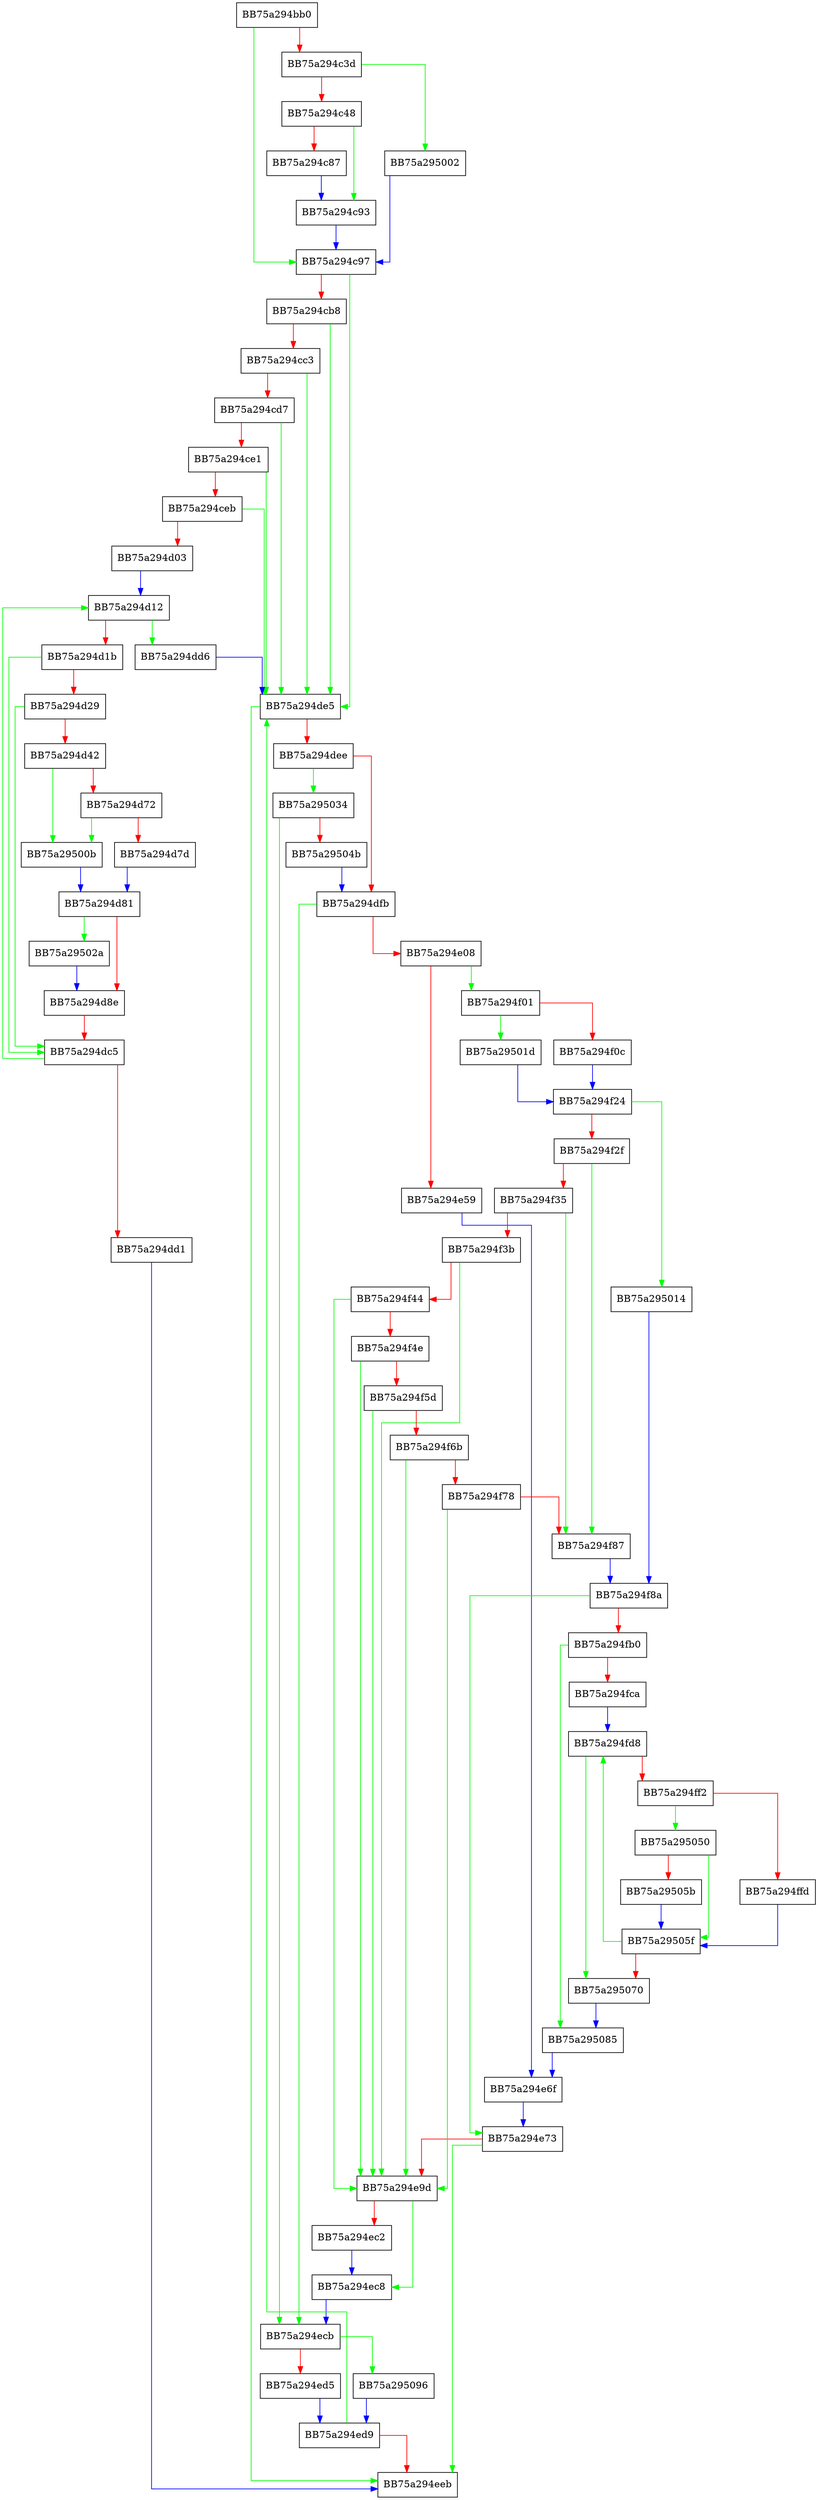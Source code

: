 digraph whereLoopAddBtree {
  node [shape="box"];
  graph [splines=ortho];
  BB75a294bb0 -> BB75a294c97 [color="green"];
  BB75a294bb0 -> BB75a294c3d [color="red"];
  BB75a294c3d -> BB75a295002 [color="green"];
  BB75a294c3d -> BB75a294c48 [color="red"];
  BB75a294c48 -> BB75a294c93 [color="green"];
  BB75a294c48 -> BB75a294c87 [color="red"];
  BB75a294c87 -> BB75a294c93 [color="blue"];
  BB75a294c93 -> BB75a294c97 [color="blue"];
  BB75a294c97 -> BB75a294de5 [color="green"];
  BB75a294c97 -> BB75a294cb8 [color="red"];
  BB75a294cb8 -> BB75a294de5 [color="green"];
  BB75a294cb8 -> BB75a294cc3 [color="red"];
  BB75a294cc3 -> BB75a294de5 [color="green"];
  BB75a294cc3 -> BB75a294cd7 [color="red"];
  BB75a294cd7 -> BB75a294de5 [color="green"];
  BB75a294cd7 -> BB75a294ce1 [color="red"];
  BB75a294ce1 -> BB75a294de5 [color="green"];
  BB75a294ce1 -> BB75a294ceb [color="red"];
  BB75a294ceb -> BB75a294de5 [color="green"];
  BB75a294ceb -> BB75a294d03 [color="red"];
  BB75a294d03 -> BB75a294d12 [color="blue"];
  BB75a294d12 -> BB75a294dd6 [color="green"];
  BB75a294d12 -> BB75a294d1b [color="red"];
  BB75a294d1b -> BB75a294dc5 [color="green"];
  BB75a294d1b -> BB75a294d29 [color="red"];
  BB75a294d29 -> BB75a294dc5 [color="green"];
  BB75a294d29 -> BB75a294d42 [color="red"];
  BB75a294d42 -> BB75a29500b [color="green"];
  BB75a294d42 -> BB75a294d72 [color="red"];
  BB75a294d72 -> BB75a29500b [color="green"];
  BB75a294d72 -> BB75a294d7d [color="red"];
  BB75a294d7d -> BB75a294d81 [color="blue"];
  BB75a294d81 -> BB75a29502a [color="green"];
  BB75a294d81 -> BB75a294d8e [color="red"];
  BB75a294d8e -> BB75a294dc5 [color="red"];
  BB75a294dc5 -> BB75a294d12 [color="green"];
  BB75a294dc5 -> BB75a294dd1 [color="red"];
  BB75a294dd1 -> BB75a294eeb [color="blue"];
  BB75a294dd6 -> BB75a294de5 [color="blue"];
  BB75a294de5 -> BB75a294eeb [color="green"];
  BB75a294de5 -> BB75a294dee [color="red"];
  BB75a294dee -> BB75a295034 [color="green"];
  BB75a294dee -> BB75a294dfb [color="red"];
  BB75a294dfb -> BB75a294ecb [color="green"];
  BB75a294dfb -> BB75a294e08 [color="red"];
  BB75a294e08 -> BB75a294f01 [color="green"];
  BB75a294e08 -> BB75a294e59 [color="red"];
  BB75a294e59 -> BB75a294e6f [color="blue"];
  BB75a294e6f -> BB75a294e73 [color="blue"];
  BB75a294e73 -> BB75a294eeb [color="green"];
  BB75a294e73 -> BB75a294e9d [color="red"];
  BB75a294e9d -> BB75a294ec8 [color="green"];
  BB75a294e9d -> BB75a294ec2 [color="red"];
  BB75a294ec2 -> BB75a294ec8 [color="blue"];
  BB75a294ec8 -> BB75a294ecb [color="blue"];
  BB75a294ecb -> BB75a295096 [color="green"];
  BB75a294ecb -> BB75a294ed5 [color="red"];
  BB75a294ed5 -> BB75a294ed9 [color="blue"];
  BB75a294ed9 -> BB75a294de5 [color="green"];
  BB75a294ed9 -> BB75a294eeb [color="red"];
  BB75a294f01 -> BB75a29501d [color="green"];
  BB75a294f01 -> BB75a294f0c [color="red"];
  BB75a294f0c -> BB75a294f24 [color="blue"];
  BB75a294f24 -> BB75a295014 [color="green"];
  BB75a294f24 -> BB75a294f2f [color="red"];
  BB75a294f2f -> BB75a294f87 [color="green"];
  BB75a294f2f -> BB75a294f35 [color="red"];
  BB75a294f35 -> BB75a294f87 [color="green"];
  BB75a294f35 -> BB75a294f3b [color="red"];
  BB75a294f3b -> BB75a294e9d [color="green"];
  BB75a294f3b -> BB75a294f44 [color="red"];
  BB75a294f44 -> BB75a294e9d [color="green"];
  BB75a294f44 -> BB75a294f4e [color="red"];
  BB75a294f4e -> BB75a294e9d [color="green"];
  BB75a294f4e -> BB75a294f5d [color="red"];
  BB75a294f5d -> BB75a294e9d [color="green"];
  BB75a294f5d -> BB75a294f6b [color="red"];
  BB75a294f6b -> BB75a294e9d [color="green"];
  BB75a294f6b -> BB75a294f78 [color="red"];
  BB75a294f78 -> BB75a294e9d [color="green"];
  BB75a294f78 -> BB75a294f87 [color="red"];
  BB75a294f87 -> BB75a294f8a [color="blue"];
  BB75a294f8a -> BB75a294e73 [color="green"];
  BB75a294f8a -> BB75a294fb0 [color="red"];
  BB75a294fb0 -> BB75a295085 [color="green"];
  BB75a294fb0 -> BB75a294fca [color="red"];
  BB75a294fca -> BB75a294fd8 [color="blue"];
  BB75a294fd8 -> BB75a295070 [color="green"];
  BB75a294fd8 -> BB75a294ff2 [color="red"];
  BB75a294ff2 -> BB75a295050 [color="green"];
  BB75a294ff2 -> BB75a294ffd [color="red"];
  BB75a294ffd -> BB75a29505f [color="blue"];
  BB75a295002 -> BB75a294c97 [color="blue"];
  BB75a29500b -> BB75a294d81 [color="blue"];
  BB75a295014 -> BB75a294f8a [color="blue"];
  BB75a29501d -> BB75a294f24 [color="blue"];
  BB75a29502a -> BB75a294d8e [color="blue"];
  BB75a295034 -> BB75a294ecb [color="green"];
  BB75a295034 -> BB75a29504b [color="red"];
  BB75a29504b -> BB75a294dfb [color="blue"];
  BB75a295050 -> BB75a29505f [color="green"];
  BB75a295050 -> BB75a29505b [color="red"];
  BB75a29505b -> BB75a29505f [color="blue"];
  BB75a29505f -> BB75a294fd8 [color="green"];
  BB75a29505f -> BB75a295070 [color="red"];
  BB75a295070 -> BB75a295085 [color="blue"];
  BB75a295085 -> BB75a294e6f [color="blue"];
  BB75a295096 -> BB75a294ed9 [color="blue"];
}